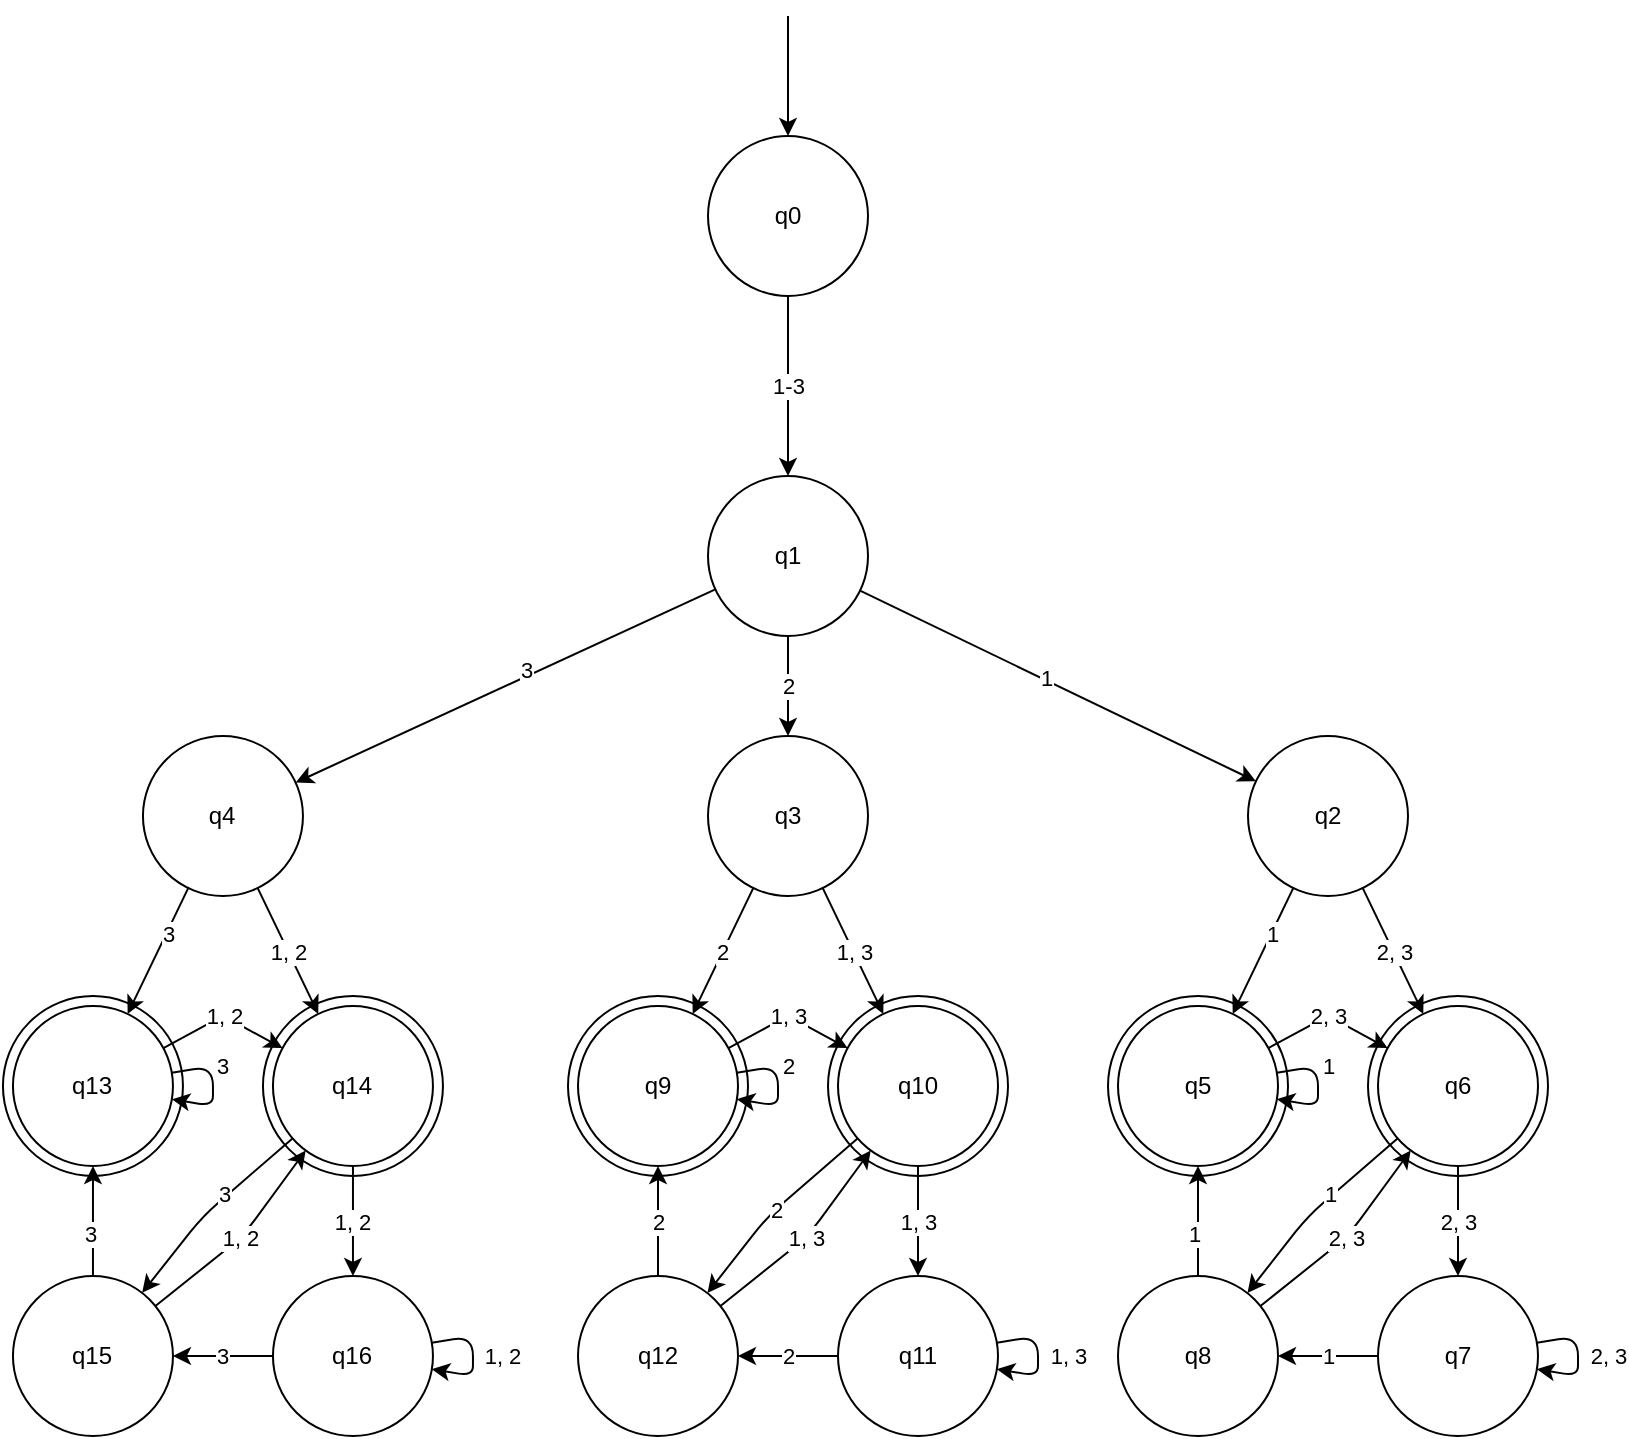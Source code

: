 <mxfile>
    <diagram id="rlefr9psPY-u2lwZT7uz" name="Page-1">
        <mxGraphModel dx="1511" dy="1879" grid="1" gridSize="10" guides="1" tooltips="1" connect="1" arrows="1" fold="1" page="1" pageScale="1" pageWidth="850" pageHeight="1100" math="0" shadow="0">
            <root>
                <mxCell id="0"/>
                <mxCell id="1" parent="0"/>
                <mxCell id="105" value="" style="group" vertex="1" connectable="0" parent="1">
                    <mxGeometry x="-62.52" y="440" width="90" height="90" as="geometry"/>
                </mxCell>
                <mxCell id="106" value="" style="ellipse;whiteSpace=wrap;html=1;aspect=fixed;" vertex="1" parent="105">
                    <mxGeometry width="90" height="90" as="geometry"/>
                </mxCell>
                <mxCell id="107" value="q13" style="ellipse;whiteSpace=wrap;html=1;aspect=fixed;" vertex="1" parent="105">
                    <mxGeometry x="5" y="5" width="80" height="80" as="geometry"/>
                </mxCell>
                <mxCell id="110" value="3" style="edgeStyle=none;html=1;" edge="1" parent="105" source="107" target="107">
                    <mxGeometry x="-0.324" y="5" relative="1" as="geometry">
                        <mxPoint as="offset"/>
                    </mxGeometry>
                </mxCell>
                <mxCell id="69" value="" style="group" vertex="1" connectable="0" parent="1">
                    <mxGeometry x="67.48" y="440" width="90" height="90" as="geometry"/>
                </mxCell>
                <mxCell id="70" value="" style="ellipse;whiteSpace=wrap;html=1;aspect=fixed;" vertex="1" parent="69">
                    <mxGeometry width="90" height="90" as="geometry"/>
                </mxCell>
                <mxCell id="71" value="q14" style="ellipse;whiteSpace=wrap;html=1;aspect=fixed;" vertex="1" parent="69">
                    <mxGeometry x="5" y="5" width="80" height="80" as="geometry"/>
                </mxCell>
                <mxCell id="43" value="1-3" style="edgeStyle=none;html=1;" edge="1" parent="1" source="2" target="42">
                    <mxGeometry relative="1" as="geometry"/>
                </mxCell>
                <mxCell id="2" value="q0" style="ellipse;whiteSpace=wrap;html=1;aspect=fixed;" vertex="1" parent="1">
                    <mxGeometry x="290" y="10" width="80" height="80" as="geometry"/>
                </mxCell>
                <mxCell id="52" value="" style="edgeStyle=none;html=1;" edge="1" parent="1" source="42" target="51">
                    <mxGeometry relative="1" as="geometry"/>
                </mxCell>
                <mxCell id="57" value="3" style="edgeLabel;html=1;align=center;verticalAlign=middle;resizable=0;points=[];" vertex="1" connectable="0" parent="52">
                    <mxGeometry x="-0.125" y="-4" relative="1" as="geometry">
                        <mxPoint x="-1" y="1" as="offset"/>
                    </mxGeometry>
                </mxCell>
                <mxCell id="170" value="2" style="edgeStyle=none;html=1;" edge="1" parent="1" source="42" target="159">
                    <mxGeometry relative="1" as="geometry"/>
                </mxCell>
                <mxCell id="195" style="edgeStyle=none;html=1;" edge="1" parent="1" source="42" target="184">
                    <mxGeometry relative="1" as="geometry"/>
                </mxCell>
                <mxCell id="198" value="1" style="edgeLabel;html=1;align=center;verticalAlign=middle;resizable=0;points=[];" vertex="1" connectable="0" parent="195">
                    <mxGeometry x="-0.067" y="1" relative="1" as="geometry">
                        <mxPoint as="offset"/>
                    </mxGeometry>
                </mxCell>
                <mxCell id="42" value="q1" style="ellipse;whiteSpace=wrap;html=1;aspect=fixed;" vertex="1" parent="1">
                    <mxGeometry x="290" y="180" width="80" height="80" as="geometry"/>
                </mxCell>
                <mxCell id="90" value="1, 2" style="edgeStyle=none;html=1;" edge="1" parent="1" source="51" target="71">
                    <mxGeometry relative="1" as="geometry"/>
                </mxCell>
                <mxCell id="108" style="edgeStyle=none;html=1;" edge="1" parent="1" source="51" target="107">
                    <mxGeometry relative="1" as="geometry"/>
                </mxCell>
                <mxCell id="109" value="3" style="edgeLabel;html=1;align=center;verticalAlign=middle;resizable=0;points=[];" vertex="1" connectable="0" parent="108">
                    <mxGeometry x="-0.28" relative="1" as="geometry">
                        <mxPoint as="offset"/>
                    </mxGeometry>
                </mxCell>
                <mxCell id="51" value="q4" style="ellipse;whiteSpace=wrap;html=1;aspect=fixed;" vertex="1" parent="1">
                    <mxGeometry x="7.48" y="310" width="80" height="80" as="geometry"/>
                </mxCell>
                <mxCell id="58" value="" style="endArrow=classic;html=1;entryX=0.5;entryY=0;entryDx=0;entryDy=0;" edge="1" parent="1" target="2">
                    <mxGeometry width="50" height="50" relative="1" as="geometry">
                        <mxPoint x="330" y="-50" as="sourcePoint"/>
                        <mxPoint x="320" y="170" as="targetPoint"/>
                    </mxGeometry>
                </mxCell>
                <mxCell id="123" value="3" style="edgeStyle=none;html=1;" edge="1" parent="1" source="99" target="101">
                    <mxGeometry relative="1" as="geometry"/>
                </mxCell>
                <mxCell id="99" value="q16" style="ellipse;whiteSpace=wrap;html=1;aspect=fixed;" vertex="1" parent="1">
                    <mxGeometry x="72.48" y="580" width="80" height="80" as="geometry"/>
                </mxCell>
                <mxCell id="100" value="1, 2" style="edgeStyle=none;html=1;" edge="1" parent="1" source="71" target="99">
                    <mxGeometry relative="1" as="geometry"/>
                </mxCell>
                <mxCell id="119" style="edgeStyle=none;html=1;" edge="1" parent="1" source="101" target="107">
                    <mxGeometry relative="1" as="geometry"/>
                </mxCell>
                <mxCell id="120" value="3" style="edgeLabel;html=1;align=center;verticalAlign=middle;resizable=0;points=[];" vertex="1" connectable="0" parent="119">
                    <mxGeometry x="-0.236" y="2" relative="1" as="geometry">
                        <mxPoint as="offset"/>
                    </mxGeometry>
                </mxCell>
                <mxCell id="121" value="1, 2" style="edgeStyle=none;html=1;" edge="1" parent="1" source="101" target="71">
                    <mxGeometry relative="1" as="geometry">
                        <Array as="points">
                            <mxPoint x="57.48" y="560"/>
                        </Array>
                    </mxGeometry>
                </mxCell>
                <mxCell id="101" value="q15" style="ellipse;whiteSpace=wrap;html=1;aspect=fixed;" vertex="1" parent="1">
                    <mxGeometry x="-57.52" y="580" width="80" height="80" as="geometry"/>
                </mxCell>
                <mxCell id="117" style="edgeStyle=none;html=1;" edge="1" parent="1" source="71" target="101">
                    <mxGeometry relative="1" as="geometry">
                        <Array as="points">
                            <mxPoint x="37.48" y="550"/>
                        </Array>
                    </mxGeometry>
                </mxCell>
                <mxCell id="118" value="3" style="edgeLabel;html=1;align=center;verticalAlign=middle;resizable=0;points=[];" vertex="1" connectable="0" parent="117">
                    <mxGeometry x="-0.192" y="-2" relative="1" as="geometry">
                        <mxPoint y="1" as="offset"/>
                    </mxGeometry>
                </mxCell>
                <mxCell id="124" value="1, 2" style="edgeStyle=none;html=1;" edge="1" parent="1" source="99" target="99">
                    <mxGeometry y="15" relative="1" as="geometry">
                        <mxPoint as="offset"/>
                    </mxGeometry>
                </mxCell>
                <mxCell id="126" value="1, 2" style="edgeStyle=none;html=1;" edge="1" parent="1" source="107" target="71">
                    <mxGeometry relative="1" as="geometry">
                        <Array as="points">
                            <mxPoint x="47.48" y="450"/>
                        </Array>
                    </mxGeometry>
                </mxCell>
                <mxCell id="149" value="" style="group" vertex="1" connectable="0" parent="1">
                    <mxGeometry x="220" y="440" width="90" height="90" as="geometry"/>
                </mxCell>
                <mxCell id="150" value="" style="ellipse;whiteSpace=wrap;html=1;aspect=fixed;" vertex="1" parent="149">
                    <mxGeometry width="90" height="90" as="geometry"/>
                </mxCell>
                <mxCell id="151" value="q9" style="ellipse;whiteSpace=wrap;html=1;aspect=fixed;" vertex="1" parent="149">
                    <mxGeometry x="5" y="5" width="80" height="80" as="geometry"/>
                </mxCell>
                <mxCell id="152" value="2" style="edgeStyle=none;html=1;" edge="1" parent="149" source="151" target="151">
                    <mxGeometry x="-0.324" y="5" relative="1" as="geometry">
                        <mxPoint as="offset"/>
                    </mxGeometry>
                </mxCell>
                <mxCell id="153" value="" style="group" vertex="1" connectable="0" parent="1">
                    <mxGeometry x="350" y="440" width="90" height="90" as="geometry"/>
                </mxCell>
                <mxCell id="154" value="" style="ellipse;whiteSpace=wrap;html=1;aspect=fixed;" vertex="1" parent="153">
                    <mxGeometry width="90" height="90" as="geometry"/>
                </mxCell>
                <mxCell id="155" value="q10" style="ellipse;whiteSpace=wrap;html=1;aspect=fixed;" vertex="1" parent="153">
                    <mxGeometry x="5" y="5" width="80" height="80" as="geometry"/>
                </mxCell>
                <mxCell id="156" value="1, 3" style="edgeStyle=none;html=1;" edge="1" parent="1" source="159" target="155">
                    <mxGeometry relative="1" as="geometry"/>
                </mxCell>
                <mxCell id="157" value="2" style="edgeStyle=none;html=1;" edge="1" parent="1" source="159" target="151">
                    <mxGeometry relative="1" as="geometry"/>
                </mxCell>
                <mxCell id="159" value="q3" style="ellipse;whiteSpace=wrap;html=1;aspect=fixed;" vertex="1" parent="1">
                    <mxGeometry x="290" y="310" width="80" height="80" as="geometry"/>
                </mxCell>
                <mxCell id="160" value="2" style="edgeStyle=none;html=1;" edge="1" parent="1" source="161" target="166">
                    <mxGeometry relative="1" as="geometry"/>
                </mxCell>
                <mxCell id="161" value="q11" style="ellipse;whiteSpace=wrap;html=1;aspect=fixed;" vertex="1" parent="1">
                    <mxGeometry x="355" y="580" width="80" height="80" as="geometry"/>
                </mxCell>
                <mxCell id="162" value="1, 3" style="edgeStyle=none;html=1;" edge="1" parent="1" source="155" target="161">
                    <mxGeometry relative="1" as="geometry"/>
                </mxCell>
                <mxCell id="163" value="2" style="edgeStyle=none;html=1;" edge="1" parent="1" source="166" target="151">
                    <mxGeometry relative="1" as="geometry"/>
                </mxCell>
                <mxCell id="165" value="1, 3" style="edgeStyle=none;html=1;" edge="1" parent="1" source="166" target="155">
                    <mxGeometry relative="1" as="geometry">
                        <Array as="points">
                            <mxPoint x="340" y="560"/>
                        </Array>
                    </mxGeometry>
                </mxCell>
                <mxCell id="166" value="q12" style="ellipse;whiteSpace=wrap;html=1;aspect=fixed;" vertex="1" parent="1">
                    <mxGeometry x="225" y="580" width="80" height="80" as="geometry"/>
                </mxCell>
                <mxCell id="167" value="2" style="edgeStyle=none;html=1;" edge="1" parent="1" source="155" target="166">
                    <mxGeometry relative="1" as="geometry">
                        <Array as="points">
                            <mxPoint x="320" y="550"/>
                        </Array>
                    </mxGeometry>
                </mxCell>
                <mxCell id="169" value="1, 3" style="edgeStyle=none;html=1;" edge="1" parent="1" source="151" target="155">
                    <mxGeometry x="0.005" relative="1" as="geometry">
                        <Array as="points">
                            <mxPoint x="330" y="450"/>
                        </Array>
                        <mxPoint as="offset"/>
                    </mxGeometry>
                </mxCell>
                <mxCell id="174" value="" style="group" vertex="1" connectable="0" parent="1">
                    <mxGeometry x="490" y="440" width="90" height="90" as="geometry"/>
                </mxCell>
                <mxCell id="175" value="" style="ellipse;whiteSpace=wrap;html=1;aspect=fixed;" vertex="1" parent="174">
                    <mxGeometry width="90" height="90" as="geometry"/>
                </mxCell>
                <mxCell id="176" value="q5" style="ellipse;whiteSpace=wrap;html=1;aspect=fixed;" vertex="1" parent="174">
                    <mxGeometry x="5" y="5" width="80" height="80" as="geometry"/>
                </mxCell>
                <mxCell id="177" value="1" style="edgeStyle=none;html=1;" edge="1" parent="174" source="176" target="176">
                    <mxGeometry x="-0.324" y="5" relative="1" as="geometry">
                        <mxPoint as="offset"/>
                    </mxGeometry>
                </mxCell>
                <mxCell id="178" value="" style="group" vertex="1" connectable="0" parent="1">
                    <mxGeometry x="620" y="440" width="90" height="90" as="geometry"/>
                </mxCell>
                <mxCell id="179" value="" style="ellipse;whiteSpace=wrap;html=1;aspect=fixed;" vertex="1" parent="178">
                    <mxGeometry width="90" height="90" as="geometry"/>
                </mxCell>
                <mxCell id="180" value="q6" style="ellipse;whiteSpace=wrap;html=1;aspect=fixed;" vertex="1" parent="178">
                    <mxGeometry x="5" y="5" width="80" height="80" as="geometry"/>
                </mxCell>
                <mxCell id="181" value="2, 3" style="edgeStyle=none;html=1;" edge="1" parent="1" source="184" target="180">
                    <mxGeometry x="0.002" relative="1" as="geometry">
                        <mxPoint as="offset"/>
                    </mxGeometry>
                </mxCell>
                <mxCell id="182" style="edgeStyle=none;html=1;" edge="1" parent="1" source="184" target="176">
                    <mxGeometry relative="1" as="geometry"/>
                </mxCell>
                <mxCell id="183" value="1" style="edgeLabel;html=1;align=center;verticalAlign=middle;resizable=0;points=[];" vertex="1" connectable="0" parent="182">
                    <mxGeometry x="-0.28" relative="1" as="geometry">
                        <mxPoint as="offset"/>
                    </mxGeometry>
                </mxCell>
                <mxCell id="184" value="q2" style="ellipse;whiteSpace=wrap;html=1;aspect=fixed;" vertex="1" parent="1">
                    <mxGeometry x="560" y="310" width="80" height="80" as="geometry"/>
                </mxCell>
                <mxCell id="185" value="1" style="edgeStyle=none;html=1;" edge="1" parent="1" source="186" target="191">
                    <mxGeometry relative="1" as="geometry"/>
                </mxCell>
                <mxCell id="186" value="q7" style="ellipse;whiteSpace=wrap;html=1;aspect=fixed;" vertex="1" parent="1">
                    <mxGeometry x="625" y="580" width="80" height="80" as="geometry"/>
                </mxCell>
                <mxCell id="187" value="2, 3" style="edgeStyle=none;html=1;" edge="1" parent="1" source="180" target="186">
                    <mxGeometry relative="1" as="geometry"/>
                </mxCell>
                <mxCell id="188" style="edgeStyle=none;html=1;" edge="1" parent="1" source="191" target="176">
                    <mxGeometry relative="1" as="geometry"/>
                </mxCell>
                <mxCell id="189" value="1" style="edgeLabel;html=1;align=center;verticalAlign=middle;resizable=0;points=[];" vertex="1" connectable="0" parent="188">
                    <mxGeometry x="-0.236" y="2" relative="1" as="geometry">
                        <mxPoint as="offset"/>
                    </mxGeometry>
                </mxCell>
                <mxCell id="190" value="2, 3" style="edgeStyle=none;html=1;" edge="1" parent="1" source="191" target="180">
                    <mxGeometry relative="1" as="geometry">
                        <Array as="points">
                            <mxPoint x="610" y="560"/>
                        </Array>
                    </mxGeometry>
                </mxCell>
                <mxCell id="191" value="q8" style="ellipse;whiteSpace=wrap;html=1;aspect=fixed;" vertex="1" parent="1">
                    <mxGeometry x="495" y="580" width="80" height="80" as="geometry"/>
                </mxCell>
                <mxCell id="192" style="edgeStyle=none;html=1;" edge="1" parent="1" source="180" target="191">
                    <mxGeometry relative="1" as="geometry">
                        <Array as="points">
                            <mxPoint x="590" y="550"/>
                        </Array>
                    </mxGeometry>
                </mxCell>
                <mxCell id="193" value="1" style="edgeLabel;html=1;align=center;verticalAlign=middle;resizable=0;points=[];" vertex="1" connectable="0" parent="192">
                    <mxGeometry x="-0.192" y="-2" relative="1" as="geometry">
                        <mxPoint y="1" as="offset"/>
                    </mxGeometry>
                </mxCell>
                <mxCell id="194" value="2, 3" style="edgeStyle=none;html=1;" edge="1" parent="1" source="176" target="180">
                    <mxGeometry relative="1" as="geometry">
                        <Array as="points">
                            <mxPoint x="600" y="450"/>
                        </Array>
                    </mxGeometry>
                </mxCell>
                <mxCell id="196" value="1, 3" style="edgeStyle=none;html=1;elbow=vertical;" edge="1" parent="1" source="161" target="161">
                    <mxGeometry y="15" relative="1" as="geometry">
                        <mxPoint as="offset"/>
                    </mxGeometry>
                </mxCell>
                <mxCell id="199" value="2, 3" style="edgeStyle=none;html=1;" edge="1" parent="1" source="186" target="186">
                    <mxGeometry y="15" relative="1" as="geometry">
                        <mxPoint as="offset"/>
                    </mxGeometry>
                </mxCell>
            </root>
        </mxGraphModel>
    </diagram>
</mxfile>